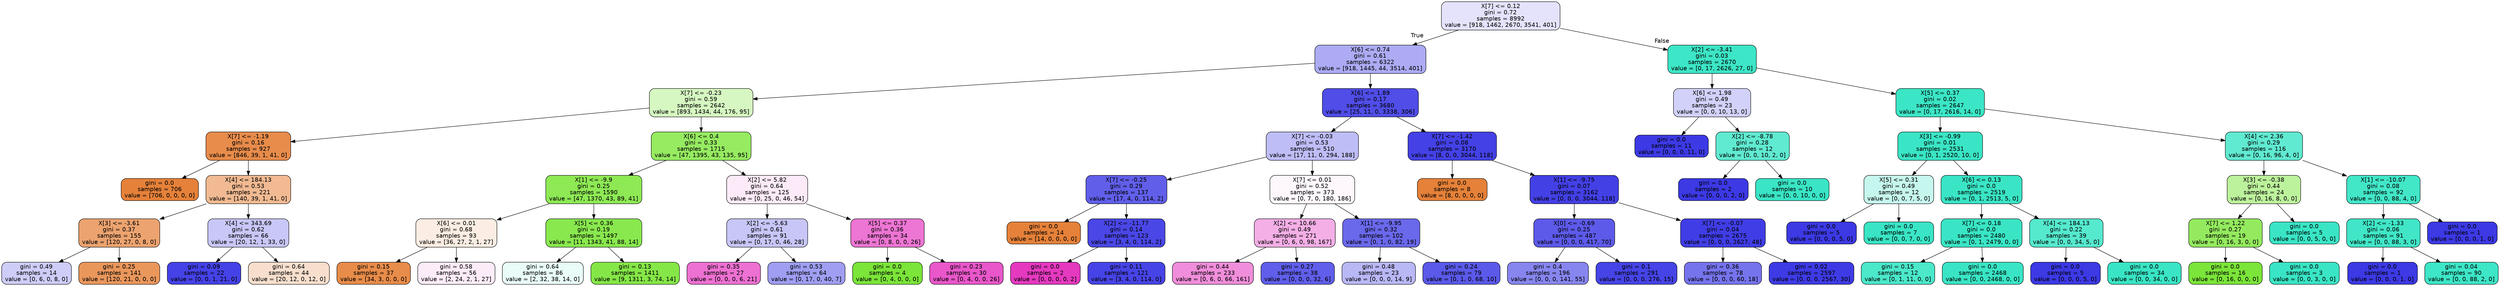 digraph Tree {
node [shape=box, style="filled, rounded", color="black", fontname=helvetica] ;
edge [fontname=helvetica] ;
0 [label="X[7] <= 0.12\ngini = 0.72\nsamples = 8992\nvalue = [918, 1462, 2670, 3541, 401]", fillcolor="#3c39e523"] ;
1 [label="X[6] <= 0.74\ngini = 0.61\nsamples = 6322\nvalue = [918, 1445, 44, 3514, 401]", fillcolor="#3c39e56c"] ;
0 -> 1 [labeldistance=2.5, labelangle=45, headlabel="True"] ;
2 [label="X[7] <= -0.23\ngini = 0.59\nsamples = 2642\nvalue = [893, 1434, 44, 176, 95]", fillcolor="#7be5394f"] ;
1 -> 2 ;
3 [label="X[7] <= -1.19\ngini = 0.16\nsamples = 927\nvalue = [846, 39, 1, 41, 0]", fillcolor="#e58139e8"] ;
2 -> 3 ;
4 [label="gini = 0.0\nsamples = 706\nvalue = [706, 0, 0, 0, 0]", fillcolor="#e58139ff"] ;
3 -> 4 ;
5 [label="X[4] <= 184.13\ngini = 0.53\nsamples = 221\nvalue = [140, 39, 1, 41, 0]", fillcolor="#e581398c"] ;
3 -> 5 ;
6 [label="X[3] <= -3.61\ngini = 0.37\nsamples = 155\nvalue = [120, 27, 0, 8, 0]", fillcolor="#e58139b9"] ;
5 -> 6 ;
7 [label="gini = 0.49\nsamples = 14\nvalue = [0, 6, 0, 8, 0]", fillcolor="#3c39e540"] ;
6 -> 7 ;
8 [label="gini = 0.25\nsamples = 141\nvalue = [120, 21, 0, 0, 0]", fillcolor="#e58139d2"] ;
6 -> 8 ;
9 [label="X[4] <= 343.69\ngini = 0.62\nsamples = 66\nvalue = [20, 12, 1, 33, 0]", fillcolor="#3c39e548"] ;
5 -> 9 ;
10 [label="gini = 0.09\nsamples = 22\nvalue = [0, 0, 1, 21, 0]", fillcolor="#3c39e5f3"] ;
9 -> 10 ;
11 [label="gini = 0.64\nsamples = 44\nvalue = [20, 12, 0, 12, 0]", fillcolor="#e5813940"] ;
9 -> 11 ;
12 [label="X[6] <= 0.4\ngini = 0.33\nsamples = 1715\nvalue = [47, 1395, 43, 135, 95]", fillcolor="#7be539cb"] ;
2 -> 12 ;
13 [label="X[1] <= -9.9\ngini = 0.25\nsamples = 1590\nvalue = [47, 1370, 43, 89, 41]", fillcolor="#7be539da"] ;
12 -> 13 ;
14 [label="X[6] <= 0.01\ngini = 0.68\nsamples = 93\nvalue = [36, 27, 2, 1, 27]", fillcolor="#e5813923"] ;
13 -> 14 ;
15 [label="gini = 0.15\nsamples = 37\nvalue = [34, 3, 0, 0, 0]", fillcolor="#e58139e9"] ;
14 -> 15 ;
16 [label="gini = 0.58\nsamples = 56\nvalue = [2, 24, 2, 1, 27]", fillcolor="#e539c018"] ;
14 -> 16 ;
17 [label="X[5] <= 0.36\ngini = 0.19\nsamples = 1497\nvalue = [11, 1343, 41, 88, 14]", fillcolor="#7be539e3"] ;
13 -> 17 ;
18 [label="gini = 0.64\nsamples = 86\nvalue = [2, 32, 38, 14, 0]", fillcolor="#39e5c51c"] ;
17 -> 18 ;
19 [label="gini = 0.13\nsamples = 1411\nvalue = [9, 1311, 3, 74, 14]", fillcolor="#7be539ec"] ;
17 -> 19 ;
20 [label="X[2] <= 5.82\ngini = 0.64\nsamples = 125\nvalue = [0, 25, 0, 46, 54]", fillcolor="#e539c01a"] ;
12 -> 20 ;
21 [label="X[2] <= -5.63\ngini = 0.61\nsamples = 91\nvalue = [0, 17, 0, 46, 28]", fillcolor="#3c39e549"] ;
20 -> 21 ;
22 [label="gini = 0.35\nsamples = 27\nvalue = [0, 0, 0, 6, 21]", fillcolor="#e539c0b6"] ;
21 -> 22 ;
23 [label="gini = 0.53\nsamples = 64\nvalue = [0, 17, 0, 40, 7]", fillcolor="#3c39e57d"] ;
21 -> 23 ;
24 [label="X[5] <= 0.37\ngini = 0.36\nsamples = 34\nvalue = [0, 8, 0, 0, 26]", fillcolor="#e539c0b1"] ;
20 -> 24 ;
25 [label="gini = 0.0\nsamples = 4\nvalue = [0, 4, 0, 0, 0]", fillcolor="#7be539ff"] ;
24 -> 25 ;
26 [label="gini = 0.23\nsamples = 30\nvalue = [0, 4, 0, 0, 26]", fillcolor="#e539c0d8"] ;
24 -> 26 ;
27 [label="X[6] <= 1.89\ngini = 0.17\nsamples = 3680\nvalue = [25, 11, 0, 3338, 306]", fillcolor="#3c39e5e5"] ;
1 -> 27 ;
28 [label="X[7] <= -0.03\ngini = 0.53\nsamples = 510\nvalue = [17, 11, 0, 294, 188]", fillcolor="#3c39e554"] ;
27 -> 28 ;
29 [label="X[7] <= -0.25\ngini = 0.29\nsamples = 137\nvalue = [17, 4, 0, 114, 2]", fillcolor="#3c39e5ce"] ;
28 -> 29 ;
30 [label="gini = 0.0\nsamples = 14\nvalue = [14, 0, 0, 0, 0]", fillcolor="#e58139ff"] ;
29 -> 30 ;
31 [label="X[2] <= -11.77\ngini = 0.14\nsamples = 123\nvalue = [3, 4, 0, 114, 2]", fillcolor="#3c39e5ec"] ;
29 -> 31 ;
32 [label="gini = 0.0\nsamples = 2\nvalue = [0, 0, 0, 0, 2]", fillcolor="#e539c0ff"] ;
31 -> 32 ;
33 [label="gini = 0.11\nsamples = 121\nvalue = [3, 4, 0, 114, 0]", fillcolor="#3c39e5f0"] ;
31 -> 33 ;
34 [label="X[7] <= 0.01\ngini = 0.52\nsamples = 373\nvalue = [0, 7, 0, 180, 186]", fillcolor="#e539c008"] ;
28 -> 34 ;
35 [label="X[2] <= 10.66\ngini = 0.49\nsamples = 271\nvalue = [0, 6, 0, 98, 167]", fillcolor="#e539c066"] ;
34 -> 35 ;
36 [label="gini = 0.44\nsamples = 233\nvalue = [0, 6, 0, 66, 161]", fillcolor="#e539c091"] ;
35 -> 36 ;
37 [label="gini = 0.27\nsamples = 38\nvalue = [0, 0, 0, 32, 6]", fillcolor="#3c39e5cf"] ;
35 -> 37 ;
38 [label="X[1] <= -9.95\ngini = 0.32\nsamples = 102\nvalue = [0, 1, 0, 82, 19]", fillcolor="#3c39e5c2"] ;
34 -> 38 ;
39 [label="gini = 0.48\nsamples = 23\nvalue = [0, 0, 0, 14, 9]", fillcolor="#3c39e55b"] ;
38 -> 39 ;
40 [label="gini = 0.24\nsamples = 79\nvalue = [0, 1, 0, 68, 10]", fillcolor="#3c39e5d6"] ;
38 -> 40 ;
41 [label="X[7] <= -1.42\ngini = 0.08\nsamples = 3170\nvalue = [8, 0, 0, 3044, 118]", fillcolor="#3c39e5f4"] ;
27 -> 41 ;
42 [label="gini = 0.0\nsamples = 8\nvalue = [8, 0, 0, 0, 0]", fillcolor="#e58139ff"] ;
41 -> 42 ;
43 [label="X[1] <= -9.75\ngini = 0.07\nsamples = 3162\nvalue = [0, 0, 0, 3044, 118]", fillcolor="#3c39e5f5"] ;
41 -> 43 ;
44 [label="X[0] <= -0.69\ngini = 0.25\nsamples = 487\nvalue = [0, 0, 0, 417, 70]", fillcolor="#3c39e5d4"] ;
43 -> 44 ;
45 [label="gini = 0.4\nsamples = 196\nvalue = [0, 0, 0, 141, 55]", fillcolor="#3c39e59c"] ;
44 -> 45 ;
46 [label="gini = 0.1\nsamples = 291\nvalue = [0, 0, 0, 276, 15]", fillcolor="#3c39e5f1"] ;
44 -> 46 ;
47 [label="X[7] <= -0.07\ngini = 0.04\nsamples = 2675\nvalue = [0, 0, 0, 2627, 48]", fillcolor="#3c39e5fa"] ;
43 -> 47 ;
48 [label="gini = 0.36\nsamples = 78\nvalue = [0, 0, 0, 60, 18]", fillcolor="#3c39e5b3"] ;
47 -> 48 ;
49 [label="gini = 0.02\nsamples = 2597\nvalue = [0, 0, 0, 2567, 30]", fillcolor="#3c39e5fc"] ;
47 -> 49 ;
50 [label="X[2] <= -3.41\ngini = 0.03\nsamples = 2670\nvalue = [0, 17, 2626, 27, 0]", fillcolor="#39e5c5fb"] ;
0 -> 50 [labeldistance=2.5, labelangle=-45, headlabel="False"] ;
51 [label="X[6] <= 1.98\ngini = 0.49\nsamples = 23\nvalue = [0, 0, 10, 13, 0]", fillcolor="#3c39e53b"] ;
50 -> 51 ;
52 [label="gini = 0.0\nsamples = 11\nvalue = [0, 0, 0, 11, 0]", fillcolor="#3c39e5ff"] ;
51 -> 52 ;
53 [label="X[2] <= -8.78\ngini = 0.28\nsamples = 12\nvalue = [0, 0, 10, 2, 0]", fillcolor="#39e5c5cc"] ;
51 -> 53 ;
54 [label="gini = 0.0\nsamples = 2\nvalue = [0, 0, 0, 2, 0]", fillcolor="#3c39e5ff"] ;
53 -> 54 ;
55 [label="gini = 0.0\nsamples = 10\nvalue = [0, 0, 10, 0, 0]", fillcolor="#39e5c5ff"] ;
53 -> 55 ;
56 [label="X[5] <= 0.37\ngini = 0.02\nsamples = 2647\nvalue = [0, 17, 2616, 14, 0]", fillcolor="#39e5c5fc"] ;
50 -> 56 ;
57 [label="X[3] <= -0.99\ngini = 0.01\nsamples = 2531\nvalue = [0, 1, 2520, 10, 0]", fillcolor="#39e5c5fe"] ;
56 -> 57 ;
58 [label="X[5] <= 0.31\ngini = 0.49\nsamples = 12\nvalue = [0, 0, 7, 5, 0]", fillcolor="#39e5c549"] ;
57 -> 58 ;
59 [label="gini = 0.0\nsamples = 5\nvalue = [0, 0, 0, 5, 0]", fillcolor="#3c39e5ff"] ;
58 -> 59 ;
60 [label="gini = 0.0\nsamples = 7\nvalue = [0, 0, 7, 0, 0]", fillcolor="#39e5c5ff"] ;
58 -> 60 ;
61 [label="X[6] <= 0.13\ngini = 0.0\nsamples = 2519\nvalue = [0, 1, 2513, 5, 0]", fillcolor="#39e5c5fe"] ;
57 -> 61 ;
62 [label="X[7] <= 0.18\ngini = 0.0\nsamples = 2480\nvalue = [0, 1, 2479, 0, 0]", fillcolor="#39e5c5ff"] ;
61 -> 62 ;
63 [label="gini = 0.15\nsamples = 12\nvalue = [0, 1, 11, 0, 0]", fillcolor="#39e5c5e8"] ;
62 -> 63 ;
64 [label="gini = 0.0\nsamples = 2468\nvalue = [0, 0, 2468, 0, 0]", fillcolor="#39e5c5ff"] ;
62 -> 64 ;
65 [label="X[4] <= 184.13\ngini = 0.22\nsamples = 39\nvalue = [0, 0, 34, 5, 0]", fillcolor="#39e5c5da"] ;
61 -> 65 ;
66 [label="gini = 0.0\nsamples = 5\nvalue = [0, 0, 0, 5, 0]", fillcolor="#3c39e5ff"] ;
65 -> 66 ;
67 [label="gini = 0.0\nsamples = 34\nvalue = [0, 0, 34, 0, 0]", fillcolor="#39e5c5ff"] ;
65 -> 67 ;
68 [label="X[4] <= 2.36\ngini = 0.29\nsamples = 116\nvalue = [0, 16, 96, 4, 0]", fillcolor="#39e5c5cc"] ;
56 -> 68 ;
69 [label="X[3] <= -0.38\ngini = 0.44\nsamples = 24\nvalue = [0, 16, 8, 0, 0]", fillcolor="#7be5397f"] ;
68 -> 69 ;
70 [label="X[7] <= 1.22\ngini = 0.27\nsamples = 19\nvalue = [0, 16, 3, 0, 0]", fillcolor="#7be539cf"] ;
69 -> 70 ;
71 [label="gini = 0.0\nsamples = 16\nvalue = [0, 16, 0, 0, 0]", fillcolor="#7be539ff"] ;
70 -> 71 ;
72 [label="gini = 0.0\nsamples = 3\nvalue = [0, 0, 3, 0, 0]", fillcolor="#39e5c5ff"] ;
70 -> 72 ;
73 [label="gini = 0.0\nsamples = 5\nvalue = [0, 0, 5, 0, 0]", fillcolor="#39e5c5ff"] ;
69 -> 73 ;
74 [label="X[1] <= -10.07\ngini = 0.08\nsamples = 92\nvalue = [0, 0, 88, 4, 0]", fillcolor="#39e5c5f3"] ;
68 -> 74 ;
75 [label="X[2] <= -1.33\ngini = 0.06\nsamples = 91\nvalue = [0, 0, 88, 3, 0]", fillcolor="#39e5c5f6"] ;
74 -> 75 ;
76 [label="gini = 0.0\nsamples = 1\nvalue = [0, 0, 0, 1, 0]", fillcolor="#3c39e5ff"] ;
75 -> 76 ;
77 [label="gini = 0.04\nsamples = 90\nvalue = [0, 0, 88, 2, 0]", fillcolor="#39e5c5f9"] ;
75 -> 77 ;
78 [label="gini = 0.0\nsamples = 1\nvalue = [0, 0, 0, 1, 0]", fillcolor="#3c39e5ff"] ;
74 -> 78 ;
}